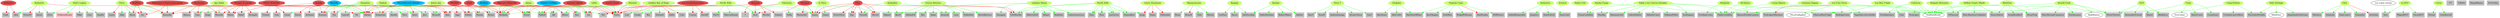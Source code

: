 digraph G {
    // Bandas
    "Dianhø" [label="Dianhø", shape="ellipse", style="filled", color="#e44d4d"];
    "Clavo" [label="Clavo", shape="octagon", style="filled", color="#caff70"];
    "Feiticeira" [label="Feiticeira", shape="octagon", style="filled", color="#caff70"];
    "Rimshot" [label="Rimshot", shape="octagon", style="filled", color="#caff70"];
    "Denantes" [label="Denantes", shape="octagon", style="filled", color="#caff70"];
    "In Vitro" [label="In Vitro", shape="octagon", style="filled", color="#caff70"];
    "Kathartic" [label="Kathartic", shape="octagon", style="filled", color="#caff70"]; //Antiguo Napalm
    "Des/tempo" [label="Des/tempo", shape="ellipse", style="filled", color="#e44d4d"];
    "Mamasuncion" [label="Mamasuncion", shape="octagon", style="filled", color="#caff70"];
    "Jünne" [label="Jünne", shape="octagon", style="filled", color="#caff70"];
    "Baja por defunción" [label="Baja por defunción", shape="ellipse", style="filled", color="#e44d4d"];
    "RadRats" [label="RadRats", shape="ellipse", style="filled", color="#e44d4d"];
    "Görth" [label="Görth", shape="ellipse", style="filled", color="#e44d4d"]; 
    "Amnesia digital" [label="Amnesia digital", shape="ellipse", style="filled", color="#e44d4d"];
    "Sudden Ray of Hope" [label="Sudden Ray of Hope", shape="octagon", style="filled", color="#caff70"];
    "Nadsat" [label="Nadsat", shape="octagon", style="filled", color="#caff70"];
    "Bushter" [label="Bushter", shape="ellipse", style="filled", color="#00bfff"];
    "Terapia de garaje" [label="Terapia de garaje", shape="ellipse", style="filled", color="#e44d4d"];
    "Jester Day" [label="Jester day", shape="octagon", style="filled", color="#caff70"];
    "Ape Habit" [label="Ape Habit", shape="octagon", style="filled", color="#caff70"];
    "Lilith" [label="Lilith", shape="octagon", style="filled", color="#caff70"];
    "West Bat" [label="WestBat", shape="ellipse", style="filled", color="#e44d4d"];
    "Scarlet Down" [label="Scarlet Down", shape="ellipse", style="filled", color="#e44d4d"];
    "Narkotica" [label="Narkotica", shape="ellipse", style="filled", color="#e44d4d"]; //no conozco todos los miembros, hay que preguntar
    "Grave Situations" [label="Grave Situations", shape="ellipse", style="filled", color="#caff70"];
    "Destempo si fuera buen grupo" [label="Destempo si fuera buen grupo", shape="ellipse", style="filled", color="#e44d4d"]; //no estoy seguro de si es lo mismo que terapia de garaje
    "Efecto Kuleshov" [label="Efecto Kuleshov", shape="octagon", style="filled", color="#e44d4d"];
    "Martillo" [label="Martillo", shape="ellipse", style="filled", color="#00bfff"]; //era nombre provisional creo que está registrada con otro (luego busco)
    "Tranny Cvntbag" [label="Tranny Cvntbag", shape="ellipse", style="filled", color="#00bfff"];
    "Incandescent Partner" [label="TIncandescent Partner", shape="ellipse", style="filled", color="#00bfff"];
    "Void's Legion" [label="Void's Legion", shape="octagon", style="filled", color="#caff70"]; //aun hay que investigar
    "Los muchachosaurios" [label="Los muchachosaurios", shape="ellipse", style="filled", color="#e44d4d"]; //estoy por no poner esta banda
    "Ryggan" [label="Ryggan", shape="octagon", style="filled", color="#caff70"];
    "Deripio" [label="Deripio", shape="octagon", style="filled", color="#caff70"]; 
    "Kulpables" [label="Kulpables", shape="octagon", style="filled", color="#caff70"];
    "Eterno Retorno" [label="Eterno Retorno", shape="octagon", style="filled", color="#caff70"];
    "Rainbow Sheep" [label="rainbow Sheep", shape="octagon", style="filled", color="#caff70"];
    "Virus T" [label="Virus T", shape="octagon", style="filled", color="#caff70"];
    "Chakales" [label="Chakales", shape="octagon", style="filled", color="#caff70"];
    "Virginia Coast" [label="Virginia Coast", shape="octagon", style="filled", color="#caff70"];
    "Katharsis" [label="Katharsis", shape="octagon", style="filled", color="#caff70"];
    "Vitor" [label="Vitor", shape="ellipse", style="filled", color="#e44d4d"];
    "Pacific Kills" [label="Pacific Kills", shape="octagon", style="filled", color="#caff70"];
    "Olympus" [label="Olympus", shape="ellipse", style="filled", color="#e44d4d"];
    "Sobako" [label="Olympus", shape="ellipse", style="filled", color="#e44d4d"];
    "Iron Killers" [label="Pacific Kills", shape="ellipse", style="filled", color="#caff70"];
    "Scratch" [label="Scratch", shape="ellipse", style= "filled", color="#caff70"] //Pablo Manu DiegoAlejandro
    "Rabia Civil" [label="Rabia Civil", shape="ellipse", style= "filled", color="#caff70"] //DiegoAlejandro Zero

    //"NoisyRequiem" //AlbaLodBrok EmmaCyano DavidPX MiguelAmputación
    "Buzkashi" [label="Buzkashi", shape="ellipse", style="filled", color="#caff70"];
    "Pablo y los Ciervos Dorados" [label="Pablo y los Ciervos Dorados", shape="ellipse", style="filled", color="#caff70"];
    "Carne Blanca" [label="Carne Blanca", shape="ellipse", style="filled", color="#caff70"];
    "Los Muy Frágil" [label="Los Muy Frágil", shape="ellipse", style="filled", color="#caff70"];
    "DJ Dinero" [label="DJ Dinero", shape="ellipse", style="filled", color="#caff70"];
    "Samba Fuego" [label="Samba Fuego", shape="ellipse", style="filled", color="#caff70"];
    "Columna Vegana" [label="Columna Vegana", shape="ellipse", style="filled", color="#caff70"];
    "Los Fuzz Faces" [label="Los Fuzz Faces", shape="ellipse", style="filled", color="#caff70"];
    "CarpoTributo" [label="CarpoTributo", shape="ellipse", style="filled", color="#caff70"];
    "Niño Verdugo" [label="Niño Verdugo", shape="ellipse", style="filled", color="#caff70"];
    "Ulex" [label="Ulex", shape="ellipse", style="filled", color="#caff70"];

    "La DGT" [label="La DGT", shape="ellipse", style="filled", color="#caff70"];
    "Eskravos" [label="Eskravos", shape="ellipse", style="filled", color="#caff70"];
    "Brigada Moreneta" [label="Brigada Moreneta", shape="ellipse", style="filled", color="#caff70"];
    "Hollow Empty Minds" [label="Hollow Empty Minds", shape="ellipse", style="filled", color="#caff70"];
    "Blowfuse" [label="Blowfuse", shape="ellipse", style="filled", color="#caff70"];
    "Dr.X" [label="Dr.X", shape="ellipse", style="filled", color="#caff70"];
    "Atomik Funk" [label="Atomik Funk", shape="ellipse", style="filled", color="#caff70"];
    "Uxue" [label="Uxue", shape="ellipse", style="filled", color="#caff70"];
    "Curos" [label="Curos", shape="ellipse", style="filled", color="#caff70"];

    /*
    //Del jodido MarcBernadCasanova:(BCN todo)
    "Samscares" //MarcBernadCasanova Noidentificado Noidentificado Noidentificado
    "TH3 CLIMB" //MarcBernadCasanova AndreuRuno Lyca RaTache(31k seguidores, ya no está) AlejandroCalatrava MarioXZone(ya no está) AaronCarrasco
    "Zefir" //MarcBernadCasanova EvaCabanes

    //Alejandro Calatrava
    "The Bering" //AlejandroCalatrava Noidentificado 
    //Del jodido AndreuRuno
    "ERIO" //AndreuRuno MaximKutsan VíctorMarín TxabiLinares ErnestFosk
    "SLAVEDOWN" //AndreuRuno Suegere BigVillano
    "Xiclet" //AndreuRuno Noidentificado

    //De TxabiLinares
    "Exceso" //(verificados en insta) TxabiLinares CristinaRocabert CristinaMadrid MiguelPino VoidRobin DaniFabregas AngelSantos

    //Del VíctorMarín
    "Victor&Marky" //VíctorMarín Marky

    "Grupleds" //VoidRobin Noidentificado

    //Del Marky
    "HELLINSIDE" //Marky MarcCorso
    "TREMENS" //Marky Noidentificado



    //Del jodido IñaquiRamos:(BCN todo)
    "Vontade Trio"//VíctorTorrent IñakiRamos Noidentificado
    "Zigurat" //IñaquiRamos MelciorGuilera ÀlexPereira PemiroVirosa CarlesPereira RogerPascual
    "Los Painas" //IñaquiRamos Noidentificado 
    "Ina Mú" //IñaquiRamos Noidentificado
    //Del RogerPascual
    "Apocadixie" //RogerPascual Noidentificado
    "BKT Brass Band" //RogerPascual Noidentificado
    "SouthSideStompers" //RogerPascual Noidentificado
    

    //De Vigo:
    "Faced Out" //
    "Fractura" //
    "From Ashes To Dust" //PabloMaggot IsmaTurboNekora
    "PabloMaggot" //Solo project de PabloMaggot
    "Muriel" //IsmaTurboNekora ÓscarNoseque
    "Diving Through JellyFishes" //IsmaTurboNekora AnxoIAUSC IsaacRocha MarioByafish
    "Nominoi" //MarioByafish IriaLópez
    "Why Not?" //MarioByafish NatVázquez NereaPB TeoWN
    "Other Game" //IsaacRocha PatriciaGonzálezCabaleiro MateoGallego DavidCostas
    "A Light In The Sea" //PatriciaGonzálezCabaleiro AlánNight
    
    "Gracias Por Nada" //SergioMC AlbertoMouriñoAlmeida MiguelMouriñoAlmeida
    */

    // Miembros
    "NoIdentificado" [label="NoIdentificado", shape="box", style="filled", color="pink"];

    "Luis" [label="Luis", shape="box", style="filled", color="grey"]; //dianho - feiticeira - rimshot
    "Iván" [label="Iván", shape="box", style="filled", color="grey"]; //dianho
    "Karmen" [label="Karmen", shape="box", style="filled", color="grey"]; //dianho - martillo - nadsat
    "Adrián" [label="Adrián", shape="box", style="filled", color="grey"]; //dianho - clavo - denantes - incandescent partner - baja por defunción -  amnesia digital - martillo - bpd
    "David" [label="David", shape="box", style="filled", color="grey"]; //dianho

    "Alicia" [label="Alicia", shape="box", style="filled", color="grey"]; //clavo - radrats
    "Karmiña" [label="Karmiña", shape="box", style="filled", color="grey"]; //clavo - terapia de garaje - destempo si fuera buen grupo - radrats
    "Alba" [label="Alba", shape="box", style="filled", color="grey"]; //clavo
    "Ivo" [label="Ivo", shape="box", style="filled", color="grey"]; //clavo - radrats - destempo si fuera buen grupo
    "Laura" [label="Laura", shape="box", style="filled", color="grey"]; //clavo

    "Santo" [label="Santo", shape="box", style="filled", color="grey"]; //feiticeira - in vitro - rimshot - no name
    "Sofía" [label="Sofía", shape="box", style="filled", color="grey"]; //feiticeira
    "Jorge" [label="Jorge", shape="box", style="filled", color="grey"]; //feiticeira - Grave Situations
    "Farto" [label="Farto", shape="box", style="filled", color="grey"]; //feiticeira - kathartic - amnesia digital - scarlet down - lilith - junne - rimshot - Los muchachosaurios - bpd - pacific kills - olympus

    "Mateo" [label="Mateo", shape="box", style="filled", color="grey"]; //rimshot - gorth

    "Ela" [label="Ela", shape="box", style="filled", color="grey"]; //denantes - martillo
    "Anxo" [label="Anxo", shape="box", style="filled", color="grey"]; //denantes - incandescent partner
    "Sebastián" [label="Sebastián", shape="box", style="filled", color="grey"]; //denantes - incandescent partner
    "Pol" [label="Pol", shape="box", style="filled", color="grey"]; //denantes - Los muchachosaurios
    "LauraD" [label="LauraD", shape="box", style="filled", color="grey"]; //denantes
    "Alan" [label="Alan", shape="box", style="filled", color="grey"]; //denantes - incandescent partner - gorth
    "Cesar" [label="Cesar", shape="box", style="filled", color="grey"]; //denantes - Efecto Kuleshov

    "Dante" [label="Dante", shape="box", style="filled", color="grey"]; //in vitro

    "Alex" [label="Alex", shape="box", style="filled", color="grey"]; //kathartic - narkotica
    "VictorIV" [label="VictorIV", shape="box", style="filled", color="grey"]; //kathartic
    "Antón" [label="Antón", shape="box", style="filled", color="grey"]; //kathartic
    "Elvis" [label="Elvis", shape="box", style="filled", color="grey"]; //kathartic - voids legion

    "Manu" [label="Manu", shape="box", style="filled", color="grey"] //destempo - Efecto Kuleshov - terapia de garaje 
    "Ricardo" [label="Ricardo", shape="box", style="filled", color="grey"] //destempo - ape habit - terapia de garaje 
    "Lino" [label="Lino", shape="box", style="filled", color="grey"] //destempo - ape habit
    "Ahinoa" [label="Ahinoa", shape="box", style="filled", color="grey"] //destempo

    "Brais" [label="Brais", shape="box", style="filled", color="grey"] //mamasunción
    "BraisB" [label="BraisB", shape="box", style="filled", color="grey"] //mamasunción
    "Toño" [label="Toño", shape="box", style="filled", color="grey"] //mamasunción
    "Martín" [label="Martín", shape="box", style="filled", color="grey"] //mamasunción

    "Abollado" [label="Abollado", shape="box", style="filled", color="grey"] //junne - bpd - amnesia digital - tranny cvntbag - lilith - radrats - terapia de garaje
    "Rubén" [label="Rubén", shape="box", style="filled", color="grey"] //junne - west bat
    "Dorian" [label="Dorian", shape="box", style="filled", color="grey"] //junne - west bat
    "PabloP" [label="PabloP", shape="box", style="filled", color="grey"] //junne - amnesia digital - tranny cvntbag
    "Victor" [label="Victor", shape="box", style="filled", color="grey"] //junne - gorth - amnesia digital - tranny cvntbag - bushter

    "Bruno" [label="Bruno", shape="box", style="filled", color="grey"] //gorth - bushter

    "Lia" [label="Lia", shape="box", style="filled", color="grey"] //amnesia digital - scarlet down - lilith
    "Aki" [label="Aki", shape="box", style="filled", color="grey"] //amnesia digital - tranny cvntbag

    "DorianG" [label="DorianG", shape="box", style="filled", color="grey"] //sroh
    "Sen" [label="Sen", shape="box", style="filled", color="grey"] //sroh - incandescent partner
    "Pablo" [label="Pablo", shape="box", style="filled", color="grey"] //sroh
    "Uxio" [label="Uxio", shape="box", style="filled", color="grey"] //sroh
    "Eneko" [label="Eneko", shape="box", style="filled", color="grey"] //sroh
    "Rei" [label="Rei", shape="box", style="filled", color="grey"] //sroh

    "BrunoB" [label="BrunoB", shape="box", style="filled", color="grey"] //nadsat - jester day
    "Nico" [label="Nico", shape="box", style="filled", color="grey"] //nadsat
    "Amelia" [label="Amelia", shape="box", style="filled", color="grey"] //nadsat
    "Javi" [label="Javi", shape="box", style="filled", color="grey"] //nadsat - jester day

    "Xabel" [label="Xabel", shape="box", style="filled", color="grey"] //terapia de garaje
    "Breogán" [label="Breogán", shape="box", style="filled", color="grey"] //terapia de garaje

    "Hugo" [label="Hugo", shape="box", style="filled", color="grey"] //ape habit

    "Iago" [label="Iago", shape="box", style="filled", color="grey"] //west bat

    "Endi" [label="Endi", shape="box", style="filled", color="grey"] //narkotica

    "Haize" [label="Haize", shape="box", style="filled", color="grey"] //grave situations
    "Pablonibe" [label="Pablonibe", shape="box", style="filled", color="grey"] //grave situations

    "Oli" [label="Oli", shape="box", style="filled", color="grey"] //destempo si fuera buen grupo - tranny cvntbag

    "Tristán" [label="Tristán", shape="box", style="filled", color="grey"] //Efecto Kuleshov

    "Aythami" [label="Aythami", shape="box", style="filled", color="grey"] //Martillo

    "Mike" [label="Mike", shape="box", style="filled", color="grey"] //voids legion
    "Eme" [label="Eme", shape="box", style="filled", color="grey"] //voids legion
    "Dyable" [label="Dyable", shape="box", style="filled", color="grey"] //voids legion
    "???" [label="???", shape="box", style="filled", color="grey"] //voids legion

    "Tolleito" [label="Tolleito", shape="box", style="filled", color="grey"] //tranny cvntbag

    "DavidP" [label="DavidP", shape="box", style="filled", color="grey"] //muchachosaurios
    "Correa" [label="Correa", shape="box", style="filled", color="grey"] //muchachosaurios

    "LeoPozo" [label="LeoPozo", shape="box", style="filled", color="grey"] //ryggan
    "Ryzos" [label="Ryzos", shape="box", style="filled", color="grey"] //ryggan
    "AdriEscobar" [label="AdriEscobar", shape="box", style="filled", color="grey"] //ryggan - deripio
    // cambiar AdriEscobars por AdrianEsobar

    "PabloNicholas" [label="PabloNicholas", shape="box", style="filled", color="grey"] //deripio
    "RobertMatei" [label="RobertMatei", shape="box", style="filled", color="grey"] //deripio
    "Andrés" [label="Andrés", shape="box", style="filled", color="grey"] //deripio - no name

    "IkerE" [label="IkerE", shape="box", style="filled", color="grey"] //kulpables - eterno retorno
    "Miguel" [label="Miguel", shape="box", style="filled", color="grey"] //kulpables 
    "VictorK" [label="VictorK", shape="box", style="filled", color="grey"] //kulpables - no name
    "KenauR" [label="KenauR", shape="box", style="filled", color="grey"] //kulpables - rainbow sheep

    "Adam" [label="Adam", shape="box", style="filled", color="grey"] //eterno retorno
    "Lara" [label="Lara", shape="box", style="filled", color="grey"] //eterno retorno
    "PabloDíez" [label="PabloDíez", shape="box", style="filled", color="grey"] //eterno retorno
    "RocíoBarroso" [label="RocíoBarroso", shape="box", style="filled", color="grey"] //eterno retorno
    "AdriánER" [label="AdriánER", shape="box", style="filled", color="grey"] //eterno retorno
    "Riri" [label="Riri", shape="box", style="filled", color="grey"] //eterno retorno

    "AlbertoRull" [label="AlbertoRull", shape="box", style="filled", color="grey"] //rainbow sheep
    "Alfajor" [label="Alfajor", shape="box", style="filled", color="grey"] //rainbow sheep
    "Saragzm" [label="Saragzm", shape="box", style="filled", color="grey"] //rainbow sheep
    "RafaDiaz" [label="RafaDiaz", shape="box", style="filled", color="grey"] //rainbow sheep
    "GuitarLatorraca" [label="GuitarLatorraca", shape="box", style="filled", color="grey"] //rainbow sheep

    "AlexT" [label="AlexT", shape="box", style="filled", color="grey"] //virus t
    "YusufT" [label="YusufT", shape="box", style="filled", color="grey"] //virus t
    "AndreaSnoopy" [label="AndreaSnoopy", shape="box", style="filled", color="grey"] //virus t
    "AlvaroCheca" [label="AlvaroCheca", shape="box", style="filled", color="grey"] //virus t
    "YunT" [label="YunT", shape="box", style="filled", color="grey"] //virus t

    "AlexSozer" [label="AlexSozer", shape="box", style="filled", color="grey"] //chakales
    "MatthewMilner" [label="MatthewMilner", shape="box", style="filled", color="grey"] //chakales - virginia coast
    "AlexCebri" [label="AlexCebri", shape="box", style="filled", color="grey"] //chakales

    "ArialWax" [label="ArialWax", shape="box", style="filled", color="grey"] //virginia coast
    "BrigidPellicano" [label="BrigidPellicano", shape="box", style="filled", color="grey"] //virginia coast
    "DanBrophy" [label="DanBrophy", shape="box", style="filled", color="grey"] //virginia coast
    "WilfPearce" [label="WilfPearce", shape="box", style="filled", color="grey"] //virginia coast
    "KyeOhagan" [label="KyeOhagan", shape="box", style="filled", color="grey"] //virginia coast

    "AníbalRomerales" [label="AníbalRomerales", shape="box", style="filled", color="grey"] //katharsis
    "JorgeIvo" [label="JorgeIvo", shape="box", style="filled", color="grey"] //katharsis
    "DaniEdrich" [label="DaniEdrich", shape="box", style="filled", color="grey"] //katharsis
    "SoyaCedo" [label="SoyaCedo", shape="box", style="filled", color="grey"] //katharsis

    "EduMurillo" [label="EduMurillo", shape="box", style="filled", color="grey"] //Vitor, Iron Killers
    "Roy" [label="Roy", shape="box", style="filled", color="grey"] //Vitor(en rojo)
    "Héctor"  [label="Héctor", shape="box", style="filled", color="grey"] //Vitor
    "VíctorVitor" [label="VíctorVitor", shape="box", style="filled", color="grey"] //Vitor

    "Acei" [label="Acei", shape="box", style="filled", color="grey"] //pacific kills - olympus
    "PaxTv" [label="PaxTv", shape="box", style="filled", color="grey"] //pacific kills
    "MarcosRueda" [label="MarcosRueda", shape="box", style="filled", color="grey"] //pacific kills

    "Ritchie" [label="Ritchie", shape="box", style="filled", color="grey"] //olympus
    "Tommy" [label="Tommy", shape="box", style="filled", color="grey"] //olympus
    "?" [label="?", shape="box", style="filled", color="grey"] //olympus

    "MariachiC" [label="MariachiC", shape="box", style="filled", color="grey"] //sobako

    "Dani" [label="Dani", shape="box", style="filled", color="grey"] //iron killers
    "Paco" [label="Paco", shape="box", style="filled", color="grey"] //iron killers
    "JuaTarrus" [label="JuaTarrus", shape="box", style="filled", color="grey"] //iron killers
    "Diejunkher" [label="Diejunkher", shape="box", style="filled", color="grey"] //iron killers

    "EstebanCouto" [label="EstebanCouto", shape="box", style="filled", color="grey"] //Buzkashi
    "RodrigoCotar" [label="RodrigoCotar", shape="box", style="filled", color="grey"] //Buzkashi - Los Fuzz Faces - CarpoTributo
    "PabloCorbillón" [label="PabloCorbillón", shape="box", style="filled", color="grey"] //Buzkashi - Pablo y los Ciervos Dorados - Dj Dinero - Samba Fuego - Columna Vegana

    "MaximoLetal" [label="MaximoLetal", shape="box", style="filled", color="grey"] //Pablo y los Ciervos Dorados
    "NekanePellón" [label="NekanePellón", shape="box", style="filled", color="grey"] //Pablo y los Ciervos Dorados
    "IriaDopazo" [label="IriaDopazo", shape="box", style="filled", color="grey"] //Pablo y los Ciervos Dorados
    "ElenaCorbillón" [label="ElenaCorbillón", shape="box", style="filled", color="grey"] //Pablo y los Ciervos Dorados
    "Muellín" [label="Muellín", shape="box", style="filled", color="grey"] //Pablo y los Ciervos Dorados
    "AdánDeCaroi" [label="AdánDeCaroi", shape="box", style="filled", color="grey"] //Pablo y los Ciervos Dorados
    "EllaLosMuyFrágil" [label="EllaLosMuyFrágil", shape="box", style="filled", color="grey"] //Pablo y los Ciervos Dorados
    "GabrielSaitto" [label="GabrielSaitto", shape="box", style="filled", color="grey"] //Pablo y los Ciervos Dorados
    "ManuelFariñaCasares" [label="ManuelFariñaCasares", shape="box", style="filled", color="grey"] //DJ Dinero - Los fuzz faces


    "YagoAlarcónCarballa" [label="YagoAlarcónCarballa", shape="box", style="filled", color="grey"] //Los Fuzz Faces
    "PedroIgorMartínez" [label="PedroIgorMartínez", shape="box", style="filled", color="grey"] //Los Fuzz Faces

    "NicoGatoPerdido" [label="NicoGatoPerdido", shape="box", style="filled", color="grey"] //CarpoTributo - Niño Verdugo
    "CristianCastroMoro" [label="CristianCastroMoro", shape="box", style="filled", color="grey"] //CarpoTributo

    "JorgeAndrésSerrano" [label="JorgeAndrésSerrano", shape="box", style="filled", color="grey"] //Niño Verdugo

    "Mosnica" [label="Mosnica", shape="box", style="filled", color="grey"] //Ulex
    "Quintela" [label="Quintela", shape="box", style="filled", color="grey"] //Ulex
    "XianCastro" [label="XianCastro", shape="box", style="filled", color="grey"] //Ulex
    "Tomasiño" [label="Tomasiño", shape="box", style="filled", color="grey"] //Ulex
    "hoviteha" [label="hoviteha", shape="box", style="filled", color="grey"] //Ulex

    "ÓscarDGT" [label="ÓscarDGT", shape="box", style="filled", color="grey"] //La DGT
    "Yoel" [label="Yoel", shape="box", style="filled", color="grey"] //La DGT
    "MiguelDGT" [label="MiguelDGT", shape="box", style="filled", color="grey"] //La DGT
    
    "EloiAbaloduro" [label="EloiAbaloduro", shape="box", style="filled", color="grey"] //Eskravos
    "Uxía" [label="Uxía", shape="box", style="filled", color="grey"] //Eskravos
    "NoaLópez" [label="NoaLópez", shape="box", style="filled", color="grey"] //Eskravos

    "OtPascual" [label="OtPascual", shape="box", style="filled", color="grey"] //Brigada Moreneta - Hollow Empty Minds
    "MarcRamírezCañabate" [label="MarcRamírezCañabate", shape="box", style="filled", color="grey"] //Hollow Empty Minds
    "HenrySalvat" [label="HenrySalvat", shape="box", style="filled", color="grey"] //Hollow Empty Minds - Blowfuse
    "VíctorTorrent" [label="VíctorTorrent", shape="box", style="filled", color="grey"] //Vontade Trio

    "SergiBouffard" [label="SergiBouffard", shape="box", style="filled", color="grey"] //Blowfuse
    "ÓscarPuig" [label="ÓscarPuig", shape="box", style="filled", color="grey"] //Blowfuse

    "AlbaKarry" [label="AlbaKarry", shape="box", style="filled", color="grey"] //Dr.X
    "AlexanderErtack" [label="AlexanderErtack", shape="box", style="filled", color="grey"] //Dr.X
    "Mayer" [label="Mayer", shape="box", style="filled", color="grey"] //Dr.X

    "MarcBernadCasanova" [label="MarcBernadCasanova", shape="box", style="filled", color="grey"] //Samscares - TH3 CLIMB - Zefir
    "IñaquiRamos" [label="IñaquiRamos", shape="box", style="filled", color="grey"] //Vontade Trio - Zigurat
    "PauAncunya" [label="PauAncunya", shape="box", style="filled", color="grey"] //Los Painas
    
    "EricCelias" [label="EricCelias", shape="box", style="filled", color="grey"] //Zigurat
    "MartíCosta" [label="MartíCosta", shape="box", style="filled", color="grey"] //Zigurat
    "UxueSouto" [label="UxueSouto", shape="box", style="filled", color="grey"] //Zigurat
    
    "Vernat" [label="Vernat", shape="box", style="filled", color="grey"] //Curos
    "LluísBorrell" [label="LluísBorrell", shape="box", style="filled", color="grey"] //Curos


    // Conexiones con estilo especificado
    
    "Dianhø" -> "Luis" [label=" ", color="green", arrowhead="dot"];
    "Dianhø" -> "Iván" [label=" ", color="red", arrowhead="dot"];
    "Dianhø" -> "Adrián" [label=" ", color="green", arrowhead="dot"];
    "Dianhø" -> "Karmen" [label=" ", color="red", arrowhead="dot"];
    "Dianhø" -> "David" [label=" ", color="red", arrowhead="dot"];

    "Clavo" -> "Adrián" [label=" ", color="green", arrowhead="dot"];
    "Clavo" -> "Karmiña" [label=" ", color="green", arrowhead="dot"];
    "Clavo" -> "Alicia" [label=" ", color="green", arrowhead="dot"];
    "Clavo" -> "Alba" [label=" ", color="green", arrowhead="dot"];
    "Clavo" -> "Ivo" [label=" ", color="red", arrowhead="dot"];
    "Clavo" -> "Laura" [label=" ", color="red", arrowhead="dot"];

    "Feiticeira" -> "Luis" [label=" ", color="green", arrowhead="dot"];
    "Feiticeira" -> "Sofía" [label=" ", color="green", arrowhead="dot"];
    "Feiticeira" -> "Santo" [label=" ", color="green", arrowhead="dot"];
    "Feiticeira" -> "Jorge" [label=" ", color="green", arrowhead="dot"];
    "Feiticeira" -> "Farto" [label=" ", color="red", arrowhead="dot"];

    "Rimshot" -> "Farto" [label=" ", color="red", arrowhead="dot"];
    "Rimshot" -> "Mateo" [label=" ", color="green", arrowhead="dot"];
    "Rimshot" -> "Luis" [label=" ", color="green", arrowhead="dot"];
    "Rimshot" -> "Santo" [label=" ", color="green", arrowhead="dot"];

    "Denantes" -> "Adrián" [label=" ", color="red", arrowhead="dot"];
    "Denantes" -> "Ela" [label=" ", color="green", arrowhead="dot"];
    "Denantes" -> "Anxo" [label=" ", color="green", arrowhead="dot"];
    "Denantes" -> "Sebastián" [label=" ", color="green", arrowhead="dot"];
    "Denantes" -> "Pol" [label=" ", color="green", arrowhead="dot"];
    "Denantes" -> "Alan" [label=" ", color="red", arrowhead="dot"];
    "Denantes" -> "LauraD" [label=" ", color="green", arrowhead="dot"];
    "Denantes" -> "Cesar" [label=" ", color="green", arrowhead="dot"];

    "In Vitro" -> "Santo" [label=" ", color="green", arrowhead="dot"];
    "In Vitro" -> "Dante" [label=" ", color="green", arrowhead="dot"];

    "Kathartic" -> "Alex" [label=" ", color="green", arrowhead="dot"];
    "Kathartic" -> "Elvis" [label=" ", color="green", arrowhead="dot"];
    "Kathartic" -> "VictorIV" [label=" ", color="red", arrowhead="dot"];
    "Kathartic" -> "Antón" [label=" ", color="green", arrowhead="dot"];
    "Kathartic" -> "Farto" [label=" ", color="red", arrowhead="dot"];

    "Des/tempo" -> "Karmiña" [label=" ", color="red", arrowhead="dot"];
    "Des/tempo" -> "Manu" [label=" ", color="red", arrowhead="dot"];
    "Des/tempo" -> "Ricardo" [label=" ", color="red", arrowhead="dot"];
    "Des/tempo" -> "Lino" [label=" ", color="red", arrowhead="dot"];
    "Des/tempo" -> "Ahinoa" [label=" ", color="red", arrowhead="dot"];

    "Mamasuncion" -> "Brais" [label=" ", color="green", arrowhead="dot"];
    "Mamasuncion" -> "BraisB" [label=" ", color="red", arrowhead="dot"];
    "Mamasuncion" -> "Martín" [label=" ", color="green", arrowhead="dot"];
    "Mamasuncion" -> "Toño" [label=" ", color="green", arrowhead="dot"];

    "Jünne" -> "Rubén" [label=" ", color="green", arrowhead="dot"];
    "Jünne" -> "Victor" [label=" ", color="green", arrowhead="dot"];
    "Jünne" -> "Dorian" [label=" ", color="green", arrowhead="dot"];
    "Jünne" -> "PabloP" [label=" ", color="green", arrowhead="dot"];
    "Jünne" -> "Farto" [label=" ", color="red", arrowhead="dot"];
    "Jünne" -> "Abollado" [label=" ", color="green", arrowhead="dot"];

    "Baja por defunción" -> "Abollado" [label=" ", color="red", arrowhead="dot"];
    "Baja por defunción" -> "Farto" [label=" ", color="red", arrowhead="dot"];
    "Baja por defunción" -> "Adrián" [label=" ", color="red", arrowhead="dot"];

    "RadRats" -> "Abollado" [label=" ", color="red", arrowhead="dot"];
    "RadRats" -> "Alicia" [label=" ", color="red", arrowhead="dot"];
    "RadRats" -> "Karmiña" [label=" ", color="red", arrowhead="dot"];
    "RadRats" -> "Ivo" [label=" ", color="red", arrowhead="dot"];

    "Görth" -> "Mateo" [label=" ", color="red", arrowhead="dot"];
    "Görth" -> "Alan" [label=" ", color="red", arrowhead="dot"];
    "Görth" -> "Bruno" [label=" ", color="red", arrowhead="dot"];
    "Görth" -> "Victor" [label=" ", color="red", arrowhead="dot"];
    "Görth" -> "Rubén" [label=" ", color="red", arrowhead="dot"];

    "Amnesia digital" -> "Abollado" [label=" ", color="red", arrowhead="dot"];
    "Amnesia digital" -> "Farto" [label=" ", color="red", arrowhead="dot"];
    "Amnesia digital" -> "Lia" [label=" ", color="red", arrowhead="dot"];
    "Amnesia digital" -> "Adrián" [label=" ", color="red", arrowhead="dot"];
    "Amnesia digital" -> "PabloP" [label=" ", color="red", arrowhead="dot"];
    "Amnesia digital" -> "Victor" [label=" ", color="red", arrowhead="dot"];
    "Amnesia digital" -> "Aki" [label=" ", color="red", arrowhead="dot"];

    "Sudden Ray of Hope"  -> "Rei" [label=" ", color="green", arrowhead="dot"];
    "Sudden Ray of Hope"  -> "Sen" [label=" ", color="green", arrowhead="dot"];
    "Sudden Ray of Hope"  -> "Pablo" [label=" ", color="red", arrowhead="dot"];
    "Sudden Ray of Hope"  -> "Uxio" [label=" ", color="red", arrowhead="dot"];
    "Sudden Ray of Hope"  -> "Eneko" [label=" ", color="green", arrowhead="dot"];
    "Sudden Ray of Hope"  -> "DorianG" [label=" ", color="green", arrowhead="dot"];

    "Nadsat" -> "Karmen" [label=" ", color="green", arrowhead="dot"];
    "Nadsat" -> "Nico" [label=" ", color="green", arrowhead="dot"];
    "Nadsat" -> "BrunoB" [label=" ", color="green", arrowhead="dot"];
    "Nadsat" -> "Amelia" [label=" ", color="green", arrowhead="dot"];
    "Nadsat" -> "Javi" [label=" ", color="green", arrowhead="dot"];

    "Bushter" -> "Bruno" [label=" ", color="green", arrowhead="dot"];
    "Bushter" -> "Victor" [label=" ", color="green", arrowhead="dot"];

    "Terapia de garaje" -> "Manu" [label=" ", color="red", arrowhead="dot"];
    "Terapia de garaje" -> "Abollado" [label=" ", color="red", arrowhead="dot"];
    "Terapia de garaje" -> "Breogán" [label=" ", color="red", arrowhead="dot"];
    "Terapia de garaje" -> "Ricardo" [label=" ", color="red", arrowhead="dot"];
    "Terapia de garaje" -> "Karmiña" [label=" ", color="red", arrowhead="dot"];
    "Terapia de garaje" -> "Xabel" [label=" ", color="red", arrowhead="dot"];

    "Jester Day" -> "Javi" [label=" ", color="green", arrowhead="dot"];
    "Jester Day" -> "BrunoB" [label=" ", color="green", arrowhead="dot"];

    "Ape Habit" -> "Lino" [label=" ", color="green", arrowhead="dot"];
    "Ape Habit" -> "Ricardo" [label=" ", color="green", arrowhead="dot"];
    "Ape Habit" -> "Hugo" [label=" ", color="green", arrowhead="dot", len="0.5"];

    "Lilith" -> "Lia" [label=" ", color="green", arrowhead="dot"];
    "Lilith" -> "Farto" [label=" ", color="green", arrowhead="dot"];
    "Lilith" -> "Abollado" [label=" ", color="green", arrowhead="dot"];

    "West Bat" -> "Iago" [label=" ", color="red", arrowhead="dot"];
    "West Bat" -> "Rubén" [label=" ", color="red", arrowhead="dot"];
    "West Bat" -> "Dorian" [label=" ", color="red", arrowhead="dot"];

    "Scarlet Down" -> "Farto" [label=" ", color="red", arrowhead="dot"];
    "Scarlet Down" -> "Lia" [label=" ", color="red", arrowhead="dot"];

    "Narkotica" -> "Alex" [label=" ", color="red", arrowhead="dot"];
    "Narkotica" -> "Endi" [label=" ", color="red", arrowhead="dot"]; //preguntar por este

    "Grave Situations" -> "Haize" [label=" ", color="red", arrowhead="dot"];
    "Grave Situations" -> "Jorge" [label=" ", color="red", arrowhead="dot"];
    "Grave Situations" -> "Pablonibe" [label=" ", color="red", arrowhead="dot"];

    "Destempo si fuera buen grupo" -> "Karmiña" [label=" ", color="red", arrowhead="dot"];
    "Destempo si fuera buen grupo" -> "Oli" [label=" ", color="red", arrowhead="dot"];
    "Destempo si fuera buen grupo" -> "Ivo" [label=" ", color="red", arrowhead="dot"];

    "Efecto Kuleshov" -> "Cesar" [label=" ", color="red", arrowhead="dot"];
    "Efecto Kuleshov" -> "Manu" [label=" ", color="red", arrowhead="dot"];
    "Efecto Kuleshov" -> "Tristán" [label=" ", color="red", arrowhead="dot"];

    "Martillo" -> "Ela" [label=" ", color="red", arrowhead="dot"];
    "Martillo" -> "Karmen" [label=" ", color="red", arrowhead="dot"];
    "Martillo" -> "Adrián" [label=" ", color="red", arrowhead="dot"];
    "Martillo" -> "Aythami" [label=" ", color="red", arrowhead="dot"];

    "Tranny Cvntbag" -> "Aki" [label=" ", color="green", arrowhead="dot"];
    "Tranny Cvntbag" -> "Abollado" [label=" ", color="green", arrowhead="dot"];
    "Tranny Cvntbag" -> "Oli" [label=" ", color="green", arrowhead="dot"];
    "Tranny Cvntbag" -> "Lia" [label=" ", color="green", arrowhead="dot"];
    "Tranny Cvntbag" -> "PabloP" [label=" ", color="green", arrowhead="dot"];
    "Tranny Cvntbag" -> "Victor" [label=" ", color="green", arrowhead="dot"];
    
    "Incandescent Partner" -> "Sen" [label=" ", color="red", arrowhead="dot"];
    "Incandescent Partner" -> "Sebastián" [label=" ", color="red", arrowhead="dot"];
    "Incandescent Partner" -> "Adrián" [label=" ", color="red", arrowhead="dot"];
    "Incandescent Partner" -> "Anxo" [label=" ", color="red", arrowhead="dot"];
    "Incandescent Partner" -> "Alan" [label=" ", color="red", arrowhead="dot"];

    "Void's Legion" -> "Elvis" [label=" ", color="green", arrowhead="dot"];
    "Void's Legion" -> "Mike" [label=" ", color="green", arrowhead="dot"];
    "Void's Legion" -> "Eme" [label=" ", color="green", arrowhead="dot"];
    "Void's Legion" -> "Dyable" [label=" ", color="green", arrowhead="dot"];
    "Void's Legion" -> "NoIdentificado" [label=" ", color="green", arrowhead="dot"];

    "Los muchachosaurios" -> "Pol" [label=" ", color="red", arrowhead="dot"];
    "Los muchachosaurios" -> "Farto" [label=" ", color="red", arrowhead="dot"];
    "Los muchachosaurios" -> "DavidP" [label=" ", color="red", arrowhead="dot"];
    "Los muchachosaurios" -> "Correa" [label=" ", color="red", arrowhead="dot"];
    //xd esta banda

    "Ryggan" -> "AdriEscobar" [label=" ", color="green", arrowhead="dot"];
    "Ryggan" -> "LeoPozo" [label=" ", color="green", arrowhead="dot"];
    "Ryggan" -> "Ryzos" [label=" ", color="green", arrowhead="dot"];

    "Deripio" -> "PabloNicholas" [label=" ", color="green", arrowhead="dot"];
    "Deripio" -> "Andrés" [label=" ", color="green", arrowhead="dot"];
    "Deripio" -> "AdriEscobar" [label=" ", color="green", arrowhead="dot"];
    "Deripio" -> "RobertMatei" [label=" ", color="green", arrowhead="dot"];

    "Kulpables" -> "IkerE" [label=" ", color="green", arrowhead="dot"];
    "Kulpables" -> "KenauR" [label=" ", color="green", arrowhead="dot"];
    "Kulpables" -> "VictorK" [label=" ", color="green", arrowhead="dot"];
    "Kulpables" -> "Miguel" [label=" ", color="green", arrowhead="dot"];

    "Eterno Retorno" -> "IkerE" [label=" ", color="green", arrowhead="dot"];
    "Eterno Retorno" -> "Lara" [label=" ", color="green", arrowhead="dot"];
    "Eterno Retorno" -> "PabloDíez" [label=" ", color="green", arrowhead="dot"];
    "Eterno Retorno" -> "RocíoBarroso" [label=" ", color="green", arrowhead="dot"];
    "Eterno Retorno" -> "Riri" [label=" ", color="green", arrowhead="dot"];
    "Eterno Retorno" -> "AdriánER" [label=" ", color="green", arrowhead="dot"];
    "Eterno Retorno" -> "Adam" [label=" ", color="green", arrowhead="dot"];

    "Rainbow Sheep" -> "KenauR" [label=" ", color="green", arrowhead="dot"];
    "Rainbow Sheep" -> "Saragzm" [label=" ", color="green", arrowhead="dot"];
    "Rainbow Sheep" -> "Alfajor" [label=" ", color="green", arrowhead="dot"];
    "Rainbow Sheep" -> "GuitarLatorraca" [label=" ", color="green", arrowhead="dot"];
    "Rainbow Sheep" -> "AlbertoRull" [label=" ", color="green", arrowhead="dot"];
    "Rainbow Sheep" -> "RafaDiaz" [label=" ", color="green", arrowhead="dot"];

    "Virus T" -> "YusufT" [label=" ", color="green", arrowhead="dot"];
    "Virus T" -> "AlexT" [label=" ", color="green", arrowhead="dot"];
    "Virus T" -> "YunT" [label=" ", color="green", arrowhead="dot"];
    "Virus T" -> "AndreaSnoopy" [label=" ", color="green", arrowhead="dot"];
    "Virus T" -> "AlvaroCheca" [label=" ", color="green", arrowhead="dot"];

    "Chakales" -> "MatthewMilner" [label=" ", color="green", arrowhead="dot"];
    "Chakales" -> "AlexCebri" [label=" ", color="green", arrowhead="dot"];
    "Chakales" -> "AlexSozer" [label=" ", color="green", arrowhead="dot"];

    "Virginia Coast" -> "ArialWax" [label=" ", color="green", arrowhead="dot"];
    "Virginia Coast" -> "BrigidPellicano" [label=" ", color="green", arrowhead="dot"];
    "Virginia Coast" -> "KyeOhagan" [label=" ", color="green", arrowhead="dot"];
    "Virginia Coast" -> "WilfPearce" [label=" ", color="green", arrowhead="dot"];
    "Virginia Coast" -> "MatthewMilner" [label=" ", color="green", arrowhead="dot"];
    "Virginia Coast" -> "DanBrophy" [label=" ", color="red", arrowhead="dot"];

    "Katharsis" -> "AníbalRomerales" [label=" ", color="green", arrowhead="dot"];
    "Katharsis" -> "DaniEdrich" [label=" ", color="green", arrowhead="dot"];
    "Katharsis" -> "JorgeIvo" [label=" ", color="green", arrowhead="dot"];
    "Katharsis" -> "SoyaCedo" [label=" ", color="green", arrowhead="dot"];

    "Vitor" -> "VictorK" [label=" ", color="red", arrowhead="dot"];
    "Vitor" -> "EduMurillo" [label=" ", color="red", arrowhead="dot"];
    "Vitor" -> "Roy" [label=" ", color="red", arrowhead="dot"];
    "Vitor" -> "Santo" [label=" ", color="red", arrowhead="dot"];
    "Vitor" -> "Héctor" [label=" ", color="red", arrowhead="dot"];

    "Pacific Kills" -> "Farto" [label=" ", color="red", arrowhead="dot"];
    "Pacific Kills" -> "Acei" [label=" ", color="green", arrowhead="dot"];
    "Pacific Kills" -> "PaxTv" [label=" ", color="green", arrowhead="dot"];
    "Pacific Kills" -> "MarcosRueda" [label=" ", color="green", arrowhead="dot"];

    "Olympus" -> "Farto" [label=" ", color="red", arrowhead="dot"];
    "Olympus" -> "Acei" [label=" ", color="red", arrowhead="dot"];
    "Olympus" -> "?" [label=" ", color="red", arrowhead="dot"];
    "Olympus" -> "Ritchie" [label=" ", color="red", arrowhead="dot"];
    "Olympus" -> "Tommy" [label=" ", color="red", arrowhead="dot"];

    "Sobako" -> "MariachiC" [label=" ", color="red", arrowhead="dot"];
    "Sobako" -> "Santo" [label=" ", color="red", arrowhead="dot"];
    "Sobako" -> "Acei" [label=" ", color="red", arrowhead="dot"]; 
    
    "Iron Killers" -> "Dani" [label=" ", color="green", arrowhead="dot"];
    "Iron Killers" -> "Paco" [label=" ", color="green", arrowhead="dot"];
    "Iron Killers" -> "JuaTarrus" [label=" ", color="green", arrowhead="dot"];
    "Iron Killers" -> "Diejunkher" [label=" ", color="green", arrowhead="dot"];
    "Iron Killers" -> "EduMurillo" [label=" ", color="green", arrowhead="dot"];

    "Vitor" -> "EduMurillo" [label=" ", color="red", arrowhead="dot"];
    "Vitor" -> "Roy" [label=" ", color="red", arrowhead="dot"];
    "Vitor" -> "Héctor" [label=" ", color="red", arrowhead="dot"];
    "Vitor" -> "VíctorVitor" [label=" ", color="red", arrowhead="dot"];
    "Vitor" -> "Santo" [label=" ", color="red", arrowhead="dot"];

    "Iron Killers" -> "EduMurillo" [label=" ", color="green", arrowhead="dot"];
    "Iron Killers" -> "Dani" [label=" ", color="green", arrowhead="dot"];
    "Iron Killers" -> "Paco" [label=" ", color="green", arrowhead="dot"];
    "Iron Killers" -> "JuaTarrus" [label=" ", color="green", arrowhead="dot"];
    "Iron Killers" -> "Diejunkher" [label=" ", color="green", arrowhead="dot"];

    //EstebanCouto RodrigoCotar PabloCorbillón
    "Buzkashi" -> "EstebanCouto" [label=" ", color="green", arrowhead="dot"];
    "Buzkashi" -> "RodrigoCotar" [label=" ", color="green", arrowhead="dot"];
    "Buzkashi" -> "PabloCorbillón" [label=" ", color="green", arrowhead="dot"];

    //PabloCorbillón MaximoLetal NekanePellón IriaDopazo ElenaCorbillón Muellín AdánDeCaroi EllaLosMuyFrágil GabrielSaitto
    "Pablo y los Ciervos Dorados" -> "PabloCorbillón" [label=" ", color="green", arrowhead="dot"];
    "Pablo y los Ciervos Dorados" -> "MaximoLetal" [label=" ", color="green", arrowhead="dot"];
    "Pablo y los Ciervos Dorados" -> "NekanePellón" [label=" ", color="green", arrowhead="dot"];
    "Pablo y los Ciervos Dorados" -> "IriaDopazo" [label=" ", color="green", arrowhead="dot"];
    "Pablo y los Ciervos Dorados" -> "ElenaCorbillón" [label=" ", color="green", arrowhead="dot"];
    "Pablo y los Ciervos Dorados" -> "Muellín" [label=" ", color="green", arrowhead="dot"];
    "Pablo y los Ciervos Dorados" -> "AdánDeCaroi" [label=" ", color="green", arrowhead="dot"];
    "Pablo y los Ciervos Dorados" -> "EllaLosMuyFrágil" [label=" ", color="green", arrowhead="dot"];
    "Pablo y los Ciervos Dorados" -> "GabrielSaitto" [label=" ", color="green", arrowhead="dot"];

    "Carne Blanca" -> "PabloCorbillón" [label=" ", color="green", arrowhead="dot"];
    "Carne Blanca" -> "Noidentificado" [label=" ", color="green", arrowhead="dot"];
    
    "Los Muy Frágil" -> "EllaLosMuyFrágil" [label=" ", color="green", arrowhead="dot"];
    "Los Muy Frágil" -> "Noidentificado" [label=" ", color="green", arrowhead="dot"];

    "DJ Dinero" -> "PabloCorbillón" [label=" ", color="green", arrowhead="dot"];
    "DJ Dinero" -> "ManuelFariñaCasares" [label=" ", color="green", arrowhead="dot"];

    "Samba Fuego" -> "PabloCorbillón" [label=" ", color="green", arrowhead="dot"];
    "Samba Fuego" -> "Muellín" [label=" ", color="green", arrowhead="dot"];
    "Samba Fuego" -> "ElenaCorbillón" [label=" ", color="green", arrowhead="dot"];

    "Columna Vegana" -> "PabloCorbillón" [label=" ", color="green", arrowhead="dot"];
    "Columna Vegana" -> "Noidentificado" [label=" ", color="green", arrowhead="dot"];

    "Los Fuzz Faces" -> "RodrigoCotar" [label=" ", color="green", arrowhead="dot"];
    "Los Fuzz Faces" -> "ManuelFariñaCasares" [label=" ", color="green", arrowhead="dot"];
    "Los Fuzz Faces" -> "ÓscarGallagher" [label=" ", color="green", arrowhead="dot"];
    "Los Fuzz Faces" -> "YagoAlarcónCarballa" [label=" ", color="green", arrowhead="dot"];
    "Los Fuzz Faces" -> "PedroIgorMartínez" [label=" ", color="red", arrowhead="dot"];
    "Los Fuzz Faces" -> "Noidentificado" [label=" ", color="green", arrowhead="dot"];

    "CarpoTributo" -> "RodrigoCotar" [label=" ", color="green", arrowhead="dot"];
    "CarpoTributo" -> "NicoGatoPerdido" [label=" ", color="green", arrowhead="dot"];
    "CarpoTributo" -> "CristianCastroMoro" [label=" ", color="green", arrowhead="dot"];
    
    "Niño Verdugo" -> "NicoGatoPerdido" [label=" ", color="green", arrowhead="dot"];
    "Niño Verdugo" -> "JorgeAndrésSerrano" [label=" ", color="green", arrowhead="dot"];
    "Niño Verdugo" -> "MeloEmo" [label=" ", color="green", arrowhead="dot"];

    "Ulex" -> "Mosnica" [label=" ", color="green", arrowhead="dot"];
    "Ulex" -> "Quintela" [label=" ", color="green", arrowhead="dot"];
    "Ulex" -> "XianCastro" [label=" ", color="green", arrowhead="dot"];
    "Ulex" -> "Tomasiño" [label=" ", color="green", arrowhead="dot"];
    "Ulex" -> "hoviteha" [label=" ", color="red", arrowhead="dot"];

    "La DGT" -> "ÓscarDGT" [label=" ", color="green", arrowhead="dot"];
    "La DGT" -> "Yoel" [label=" ", color="green", arrowhead="dot"];
    "La DGT" -> "MiguelDGT" [label=" ", color="green", arrowhead="dot"];

    "Los super menas" -> "Yoel" [label=" ", color="green", arrowhead="dot"];
    
    "Eskravos" -> "EloiAbaloduro" [label=" ", color="green", arrowhead="dot"];
    "Eskravos" -> "Uxía" [label=" ", color="green", arrowhead="dot"];
    "Eskravos" -> "Noidentificado" [label=" ", color="green", arrowhead="dot"];
    "Eskravos" -> "Noidentificado" [label=" ", color="green", arrowhead="dot"];
    "Eskravos" -> "Noidentificado" [label=" ", color="green", arrowhead="dot"];
    "Eskravos" -> "NoaLópez" [label=" ", color="green", arrowhead="dot"];

    "Brigada Moreneta" -> "OtPascual" [label=" ", color="green", arrowhead="dot"];
    "Brigada Moreneta" -> "Noidentificado" [label=" ", color="green", arrowhead="dot"];
    "Brigada Moreneta" -> "Noidentificado" [label=" ", color="green", arrowhead="dot"];
    "Brigada Moreneta" -> "Noidentificado" [label=" ", color="green", arrowhead="dot"];

    "Hollow Empty Minds" -> "OtPascual" [label=" ", color="green", arrowhead="dot"];
    "Hollow Empty Minds" -> "MarcRamírezCañabate" [label=" ", color="green", arrowhead="dot"];
    "Hollow Empty Minds" -> "HenrySalvat" [label=" ", color="green", arrowhead="dot"];
    "Hollow Empty Minds" -> "VíctorTorrent" [label=" ", color="green", arrowhead="dot"];
    "Hollow Empty Minds" -> "Noidentificado" [label=" ", color="green", arrowhead="dot"];
    
    "Blowfuse" -> "HenrySalvat" [label=" ", color="green", arrowhead="dot"];
    "Blowfuse" -> "SergiBouffard" [label=" ", color="green", arrowhead="dot"];
    "Blowfuse" -> "ÓscarPuig" [label=" ", color="green", arrowhead="dot"];
    "Blowfuse" -> "Noidentificado" [label=" ", color="green", arrowhead="dot"];

    "Dr.X" -> "AlbaKarry" [label=" ", color="green", arrowhead="dot"];
    "Dr.X" -> "AlexanderErtack" [label=" ", color="green", arrowhead="dot"];
    "Dr.X" -> "Mayer" [label=" ", color="green", arrowhead="dot"];
    "Dr.X" -> "VíctorTorrent" [label=" ", color="green", arrowhead="dot"];
    
    "Atomik Funk" -> "VíctorTorrent" [label=" ", color="green", arrowhead="dot"];
    "Atomik Funk" -> "MarcBernadCasanova" [label=" ", color="green", arrowhead="dot"];
    "Atomik Funk" -> "IñakiRamos" [label=" ", color="green", arrowhead="dot"];
    "Atomik Funk" -> "PauAncunya" [label=" ", color="green", arrowhead="dot"];
    "Atomik Funk" -> "Noidentificado" [label=" ", color="green", arrowhead="dot"];
    "Atomik Funk" -> "Noidentificado" [label=" ", color="green", arrowhead="dot"];

    "Uxue" -> "VíctorTorrent" [label=" ", color="green", arrowhead="dot"];
    "Uxue" -> "ÉricCelias" [label=" ", color="green", arrowhead="dot"];
    "Uxue" -> "MartíCosta" [label=" ", color="green", arrowhead="dot"];
    "Uxue" -> "UxueSouto" [label=" ", color="green", arrowhead="dot"];
    
    "Curos" -> "Vernat" [label=" ", color="green", arrowhead="dot"];
    "Curos" -> "LluísBorrell" [label=" ", color="green", arrowhead="dot"];
}

